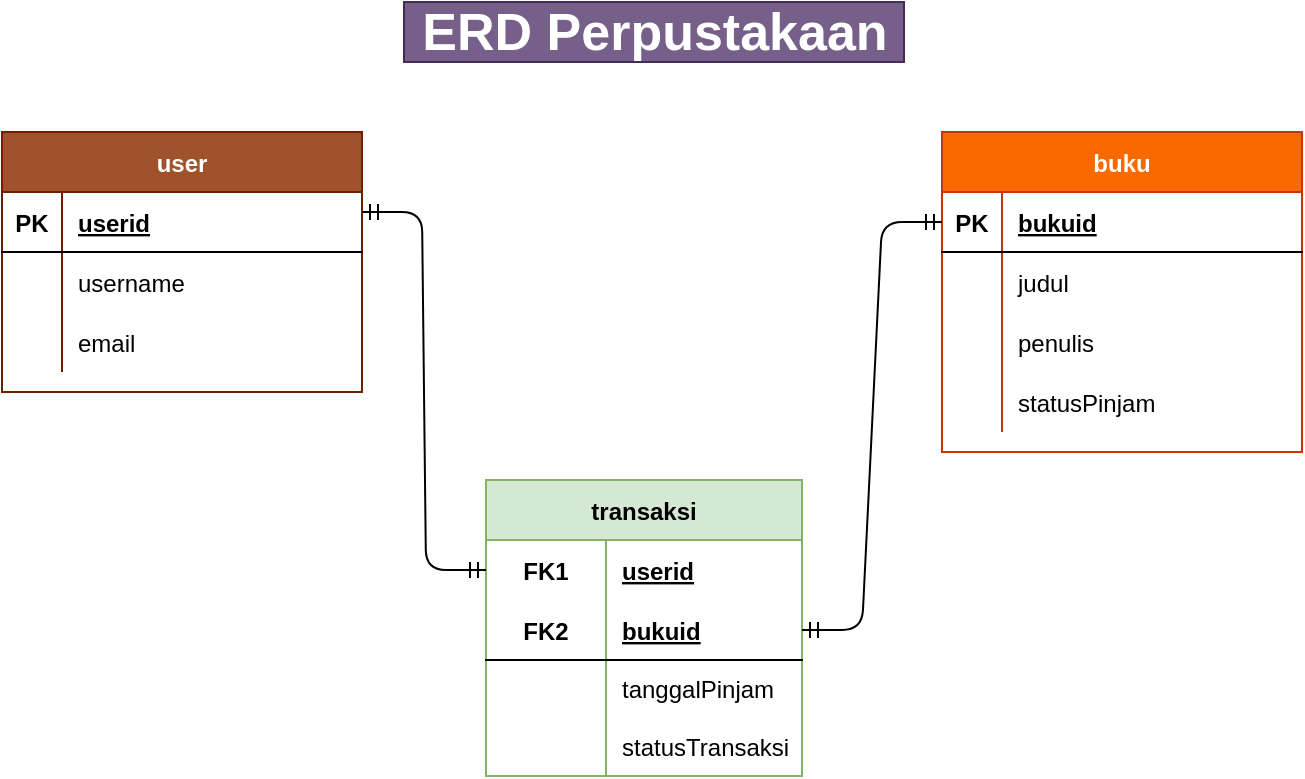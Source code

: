 <mxfile version="14.0.1" type="onedrive"><diagram id="kwzCx7bdbhFXZi8x7Ify" name="Page-1"><mxGraphModel dx="1062" dy="584" grid="1" gridSize="10" guides="1" tooltips="1" connect="1" arrows="1" fold="1" page="1" pageScale="1" pageWidth="700" pageHeight="1000" math="0" shadow="0"><root><mxCell id="0"/><mxCell id="1" parent="0"/><mxCell id="zfrA5Yp9MwU1Jepy6DsC-1" value="user" style="shape=table;startSize=30;container=1;collapsible=1;childLayout=tableLayout;fixedRows=1;rowLines=0;fontStyle=1;align=center;resizeLast=1;fillColor=#a0522d;strokeColor=#6D1F00;fontColor=#ffffff;" vertex="1" parent="1"><mxGeometry x="25" y="80" width="180" height="130" as="geometry"/></mxCell><mxCell id="zfrA5Yp9MwU1Jepy6DsC-2" value="" style="shape=partialRectangle;collapsible=0;dropTarget=0;pointerEvents=0;fillColor=none;top=0;left=0;bottom=1;right=0;points=[[0,0.5],[1,0.5]];portConstraint=eastwest;" vertex="1" parent="zfrA5Yp9MwU1Jepy6DsC-1"><mxGeometry y="30" width="180" height="30" as="geometry"/></mxCell><mxCell id="zfrA5Yp9MwU1Jepy6DsC-3" value="PK" style="shape=partialRectangle;connectable=0;fillColor=none;top=0;left=0;bottom=0;right=0;fontStyle=1;overflow=hidden;" vertex="1" parent="zfrA5Yp9MwU1Jepy6DsC-2"><mxGeometry width="30" height="30" as="geometry"/></mxCell><mxCell id="zfrA5Yp9MwU1Jepy6DsC-4" value="userid" style="shape=partialRectangle;connectable=0;fillColor=none;top=0;left=0;bottom=0;right=0;align=left;spacingLeft=6;fontStyle=5;overflow=hidden;" vertex="1" parent="zfrA5Yp9MwU1Jepy6DsC-2"><mxGeometry x="30" width="150" height="30" as="geometry"/></mxCell><mxCell id="zfrA5Yp9MwU1Jepy6DsC-5" value="" style="shape=partialRectangle;collapsible=0;dropTarget=0;pointerEvents=0;fillColor=none;top=0;left=0;bottom=0;right=0;points=[[0,0.5],[1,0.5]];portConstraint=eastwest;" vertex="1" parent="zfrA5Yp9MwU1Jepy6DsC-1"><mxGeometry y="60" width="180" height="30" as="geometry"/></mxCell><mxCell id="zfrA5Yp9MwU1Jepy6DsC-6" value="" style="shape=partialRectangle;connectable=0;fillColor=none;top=0;left=0;bottom=0;right=0;editable=1;overflow=hidden;" vertex="1" parent="zfrA5Yp9MwU1Jepy6DsC-5"><mxGeometry width="30" height="30" as="geometry"/></mxCell><mxCell id="zfrA5Yp9MwU1Jepy6DsC-7" value="username" style="shape=partialRectangle;connectable=0;fillColor=none;top=0;left=0;bottom=0;right=0;align=left;spacingLeft=6;overflow=hidden;" vertex="1" parent="zfrA5Yp9MwU1Jepy6DsC-5"><mxGeometry x="30" width="150" height="30" as="geometry"/></mxCell><mxCell id="zfrA5Yp9MwU1Jepy6DsC-8" value="" style="shape=partialRectangle;collapsible=0;dropTarget=0;pointerEvents=0;fillColor=none;top=0;left=0;bottom=0;right=0;points=[[0,0.5],[1,0.5]];portConstraint=eastwest;" vertex="1" parent="zfrA5Yp9MwU1Jepy6DsC-1"><mxGeometry y="90" width="180" height="30" as="geometry"/></mxCell><mxCell id="zfrA5Yp9MwU1Jepy6DsC-9" value="" style="shape=partialRectangle;connectable=0;fillColor=none;top=0;left=0;bottom=0;right=0;editable=1;overflow=hidden;" vertex="1" parent="zfrA5Yp9MwU1Jepy6DsC-8"><mxGeometry width="30" height="30" as="geometry"/></mxCell><mxCell id="zfrA5Yp9MwU1Jepy6DsC-10" value="email" style="shape=partialRectangle;connectable=0;fillColor=none;top=0;left=0;bottom=0;right=0;align=left;spacingLeft=6;overflow=hidden;" vertex="1" parent="zfrA5Yp9MwU1Jepy6DsC-8"><mxGeometry x="30" width="150" height="30" as="geometry"/></mxCell><mxCell id="zfrA5Yp9MwU1Jepy6DsC-14" value="buku" style="shape=table;startSize=30;container=1;collapsible=1;childLayout=tableLayout;fixedRows=1;rowLines=0;fontStyle=1;align=center;resizeLast=1;fillColor=#fa6800;strokeColor=#C73500;fontColor=#ffffff;" vertex="1" parent="1"><mxGeometry x="495" y="80" width="180" height="160" as="geometry"/></mxCell><mxCell id="zfrA5Yp9MwU1Jepy6DsC-15" value="" style="shape=partialRectangle;collapsible=0;dropTarget=0;pointerEvents=0;fillColor=none;top=0;left=0;bottom=1;right=0;points=[[0,0.5],[1,0.5]];portConstraint=eastwest;" vertex="1" parent="zfrA5Yp9MwU1Jepy6DsC-14"><mxGeometry y="30" width="180" height="30" as="geometry"/></mxCell><mxCell id="zfrA5Yp9MwU1Jepy6DsC-16" value="PK" style="shape=partialRectangle;connectable=0;fillColor=none;top=0;left=0;bottom=0;right=0;fontStyle=1;overflow=hidden;" vertex="1" parent="zfrA5Yp9MwU1Jepy6DsC-15"><mxGeometry width="30" height="30" as="geometry"/></mxCell><mxCell id="zfrA5Yp9MwU1Jepy6DsC-17" value="bukuid" style="shape=partialRectangle;connectable=0;fillColor=none;top=0;left=0;bottom=0;right=0;align=left;spacingLeft=6;fontStyle=5;overflow=hidden;" vertex="1" parent="zfrA5Yp9MwU1Jepy6DsC-15"><mxGeometry x="30" width="150" height="30" as="geometry"/></mxCell><mxCell id="zfrA5Yp9MwU1Jepy6DsC-18" value="" style="shape=partialRectangle;collapsible=0;dropTarget=0;pointerEvents=0;fillColor=none;top=0;left=0;bottom=0;right=0;points=[[0,0.5],[1,0.5]];portConstraint=eastwest;" vertex="1" parent="zfrA5Yp9MwU1Jepy6DsC-14"><mxGeometry y="60" width="180" height="30" as="geometry"/></mxCell><mxCell id="zfrA5Yp9MwU1Jepy6DsC-19" value="" style="shape=partialRectangle;connectable=0;fillColor=none;top=0;left=0;bottom=0;right=0;editable=1;overflow=hidden;" vertex="1" parent="zfrA5Yp9MwU1Jepy6DsC-18"><mxGeometry width="30" height="30" as="geometry"/></mxCell><mxCell id="zfrA5Yp9MwU1Jepy6DsC-20" value="judul" style="shape=partialRectangle;connectable=0;fillColor=none;top=0;left=0;bottom=0;right=0;align=left;spacingLeft=6;overflow=hidden;" vertex="1" parent="zfrA5Yp9MwU1Jepy6DsC-18"><mxGeometry x="30" width="150" height="30" as="geometry"/></mxCell><mxCell id="zfrA5Yp9MwU1Jepy6DsC-21" value="" style="shape=partialRectangle;collapsible=0;dropTarget=0;pointerEvents=0;fillColor=none;top=0;left=0;bottom=0;right=0;points=[[0,0.5],[1,0.5]];portConstraint=eastwest;" vertex="1" parent="zfrA5Yp9MwU1Jepy6DsC-14"><mxGeometry y="90" width="180" height="30" as="geometry"/></mxCell><mxCell id="zfrA5Yp9MwU1Jepy6DsC-22" value="" style="shape=partialRectangle;connectable=0;fillColor=none;top=0;left=0;bottom=0;right=0;editable=1;overflow=hidden;" vertex="1" parent="zfrA5Yp9MwU1Jepy6DsC-21"><mxGeometry width="30" height="30" as="geometry"/></mxCell><mxCell id="zfrA5Yp9MwU1Jepy6DsC-23" value="penulis" style="shape=partialRectangle;connectable=0;fillColor=none;top=0;left=0;bottom=0;right=0;align=left;spacingLeft=6;overflow=hidden;" vertex="1" parent="zfrA5Yp9MwU1Jepy6DsC-21"><mxGeometry x="30" width="150" height="30" as="geometry"/></mxCell><mxCell id="zfrA5Yp9MwU1Jepy6DsC-24" value="" style="shape=partialRectangle;collapsible=0;dropTarget=0;pointerEvents=0;fillColor=none;top=0;left=0;bottom=0;right=0;points=[[0,0.5],[1,0.5]];portConstraint=eastwest;" vertex="1" parent="zfrA5Yp9MwU1Jepy6DsC-14"><mxGeometry y="120" width="180" height="30" as="geometry"/></mxCell><mxCell id="zfrA5Yp9MwU1Jepy6DsC-25" value="" style="shape=partialRectangle;connectable=0;fillColor=none;top=0;left=0;bottom=0;right=0;editable=1;overflow=hidden;" vertex="1" parent="zfrA5Yp9MwU1Jepy6DsC-24"><mxGeometry width="30" height="30" as="geometry"/></mxCell><mxCell id="zfrA5Yp9MwU1Jepy6DsC-26" value="statusPinjam" style="shape=partialRectangle;connectable=0;fillColor=none;top=0;left=0;bottom=0;right=0;align=left;spacingLeft=6;overflow=hidden;" vertex="1" parent="zfrA5Yp9MwU1Jepy6DsC-24"><mxGeometry x="30" width="150" height="30" as="geometry"/></mxCell><mxCell id="zfrA5Yp9MwU1Jepy6DsC-40" value="transaksi" style="shape=table;startSize=30;container=1;collapsible=1;childLayout=tableLayout;fixedRows=1;rowLines=0;fontStyle=1;align=center;resizeLast=1;fillColor=#d5e8d4;strokeColor=#82b366;" vertex="1" parent="1"><mxGeometry x="267" y="254" width="158" height="148" as="geometry"/></mxCell><mxCell id="zfrA5Yp9MwU1Jepy6DsC-41" value="" style="shape=partialRectangle;collapsible=0;dropTarget=0;pointerEvents=0;fillColor=none;top=0;left=0;bottom=0;right=0;points=[[0,0.5],[1,0.5]];portConstraint=eastwest;" vertex="1" parent="zfrA5Yp9MwU1Jepy6DsC-40"><mxGeometry y="30" width="158" height="30" as="geometry"/></mxCell><mxCell id="zfrA5Yp9MwU1Jepy6DsC-42" value="FK1" style="shape=partialRectangle;connectable=0;fillColor=none;top=0;left=0;bottom=0;right=0;fontStyle=1;overflow=hidden;" vertex="1" parent="zfrA5Yp9MwU1Jepy6DsC-41"><mxGeometry width="60" height="30" as="geometry"/></mxCell><mxCell id="zfrA5Yp9MwU1Jepy6DsC-43" value="userid" style="shape=partialRectangle;connectable=0;fillColor=none;top=0;left=0;bottom=0;right=0;align=left;spacingLeft=6;fontStyle=5;overflow=hidden;" vertex="1" parent="zfrA5Yp9MwU1Jepy6DsC-41"><mxGeometry x="60" width="98" height="30" as="geometry"/></mxCell><mxCell id="zfrA5Yp9MwU1Jepy6DsC-44" value="" style="shape=partialRectangle;collapsible=0;dropTarget=0;pointerEvents=0;fillColor=none;top=0;left=0;bottom=1;right=0;points=[[0,0.5],[1,0.5]];portConstraint=eastwest;" vertex="1" parent="zfrA5Yp9MwU1Jepy6DsC-40"><mxGeometry y="60" width="158" height="30" as="geometry"/></mxCell><mxCell id="zfrA5Yp9MwU1Jepy6DsC-45" value="FK2" style="shape=partialRectangle;connectable=0;fillColor=none;top=0;left=0;bottom=0;right=0;fontStyle=1;overflow=hidden;" vertex="1" parent="zfrA5Yp9MwU1Jepy6DsC-44"><mxGeometry width="60" height="30" as="geometry"/></mxCell><mxCell id="zfrA5Yp9MwU1Jepy6DsC-46" value="bukuid" style="shape=partialRectangle;connectable=0;fillColor=none;top=0;left=0;bottom=0;right=0;align=left;spacingLeft=6;fontStyle=5;overflow=hidden;" vertex="1" parent="zfrA5Yp9MwU1Jepy6DsC-44"><mxGeometry x="60" width="98" height="30" as="geometry"/></mxCell><mxCell id="zfrA5Yp9MwU1Jepy6DsC-47" value="" style="shape=partialRectangle;collapsible=0;dropTarget=0;pointerEvents=0;fillColor=none;top=0;left=0;bottom=0;right=0;points=[[0,0.5],[1,0.5]];portConstraint=eastwest;" vertex="1" parent="zfrA5Yp9MwU1Jepy6DsC-40"><mxGeometry y="90" width="158" height="28" as="geometry"/></mxCell><mxCell id="zfrA5Yp9MwU1Jepy6DsC-48" value="" style="shape=partialRectangle;connectable=0;fillColor=none;top=0;left=0;bottom=0;right=0;editable=1;overflow=hidden;" vertex="1" parent="zfrA5Yp9MwU1Jepy6DsC-47"><mxGeometry width="60" height="28" as="geometry"/></mxCell><mxCell id="zfrA5Yp9MwU1Jepy6DsC-49" value="tanggalPinjam" style="shape=partialRectangle;connectable=0;fillColor=none;top=0;left=0;bottom=0;right=0;align=left;spacingLeft=6;overflow=hidden;" vertex="1" parent="zfrA5Yp9MwU1Jepy6DsC-47"><mxGeometry x="60" width="98" height="28" as="geometry"/></mxCell><mxCell id="zfrA5Yp9MwU1Jepy6DsC-50" value="" style="shape=partialRectangle;collapsible=0;dropTarget=0;pointerEvents=0;fillColor=none;top=0;left=0;bottom=0;right=0;points=[[0,0.5],[1,0.5]];portConstraint=eastwest;" vertex="1" parent="zfrA5Yp9MwU1Jepy6DsC-40"><mxGeometry y="118" width="158" height="30" as="geometry"/></mxCell><mxCell id="zfrA5Yp9MwU1Jepy6DsC-51" value="" style="shape=partialRectangle;connectable=0;fillColor=none;top=0;left=0;bottom=0;right=0;editable=1;overflow=hidden;" vertex="1" parent="zfrA5Yp9MwU1Jepy6DsC-50"><mxGeometry width="60" height="30" as="geometry"/></mxCell><mxCell id="zfrA5Yp9MwU1Jepy6DsC-52" value="statusTransaksi" style="shape=partialRectangle;connectable=0;fillColor=none;top=0;left=0;bottom=0;right=0;align=left;spacingLeft=6;overflow=hidden;" vertex="1" parent="zfrA5Yp9MwU1Jepy6DsC-50"><mxGeometry x="60" width="98" height="30" as="geometry"/></mxCell><mxCell id="zfrA5Yp9MwU1Jepy6DsC-56" value="" style="edgeStyle=entityRelationEdgeStyle;fontSize=12;html=1;endArrow=ERmandOne;startArrow=ERmandOne;entryX=0;entryY=0.5;entryDx=0;entryDy=0;" edge="1" parent="1" target="zfrA5Yp9MwU1Jepy6DsC-41"><mxGeometry width="100" height="100" relative="1" as="geometry"><mxPoint x="205" y="120" as="sourcePoint"/><mxPoint x="305" y="20" as="targetPoint"/></mxGeometry></mxCell><mxCell id="zfrA5Yp9MwU1Jepy6DsC-57" value="" style="edgeStyle=entityRelationEdgeStyle;fontSize=12;html=1;endArrow=ERmandOne;startArrow=ERmandOne;exitX=1;exitY=0.5;exitDx=0;exitDy=0;entryX=0;entryY=0.5;entryDx=0;entryDy=0;" edge="1" parent="1" source="zfrA5Yp9MwU1Jepy6DsC-44" target="zfrA5Yp9MwU1Jepy6DsC-15"><mxGeometry width="100" height="100" relative="1" as="geometry"><mxPoint x="435" y="350" as="sourcePoint"/><mxPoint x="535" y="250" as="targetPoint"/></mxGeometry></mxCell><mxCell id="zfrA5Yp9MwU1Jepy6DsC-58" value="&lt;font size=&quot;1&quot;&gt;&lt;b style=&quot;font-size: 26px&quot;&gt;ERD Perpustakaan&lt;/b&gt;&lt;/font&gt;" style="text;html=1;align=center;verticalAlign=middle;resizable=0;points=[];autosize=1;fillColor=#76608a;strokeColor=#432D57;fontColor=#ffffff;" vertex="1" parent="1"><mxGeometry x="226" y="15" width="250" height="30" as="geometry"/></mxCell></root></mxGraphModel></diagram></mxfile>
